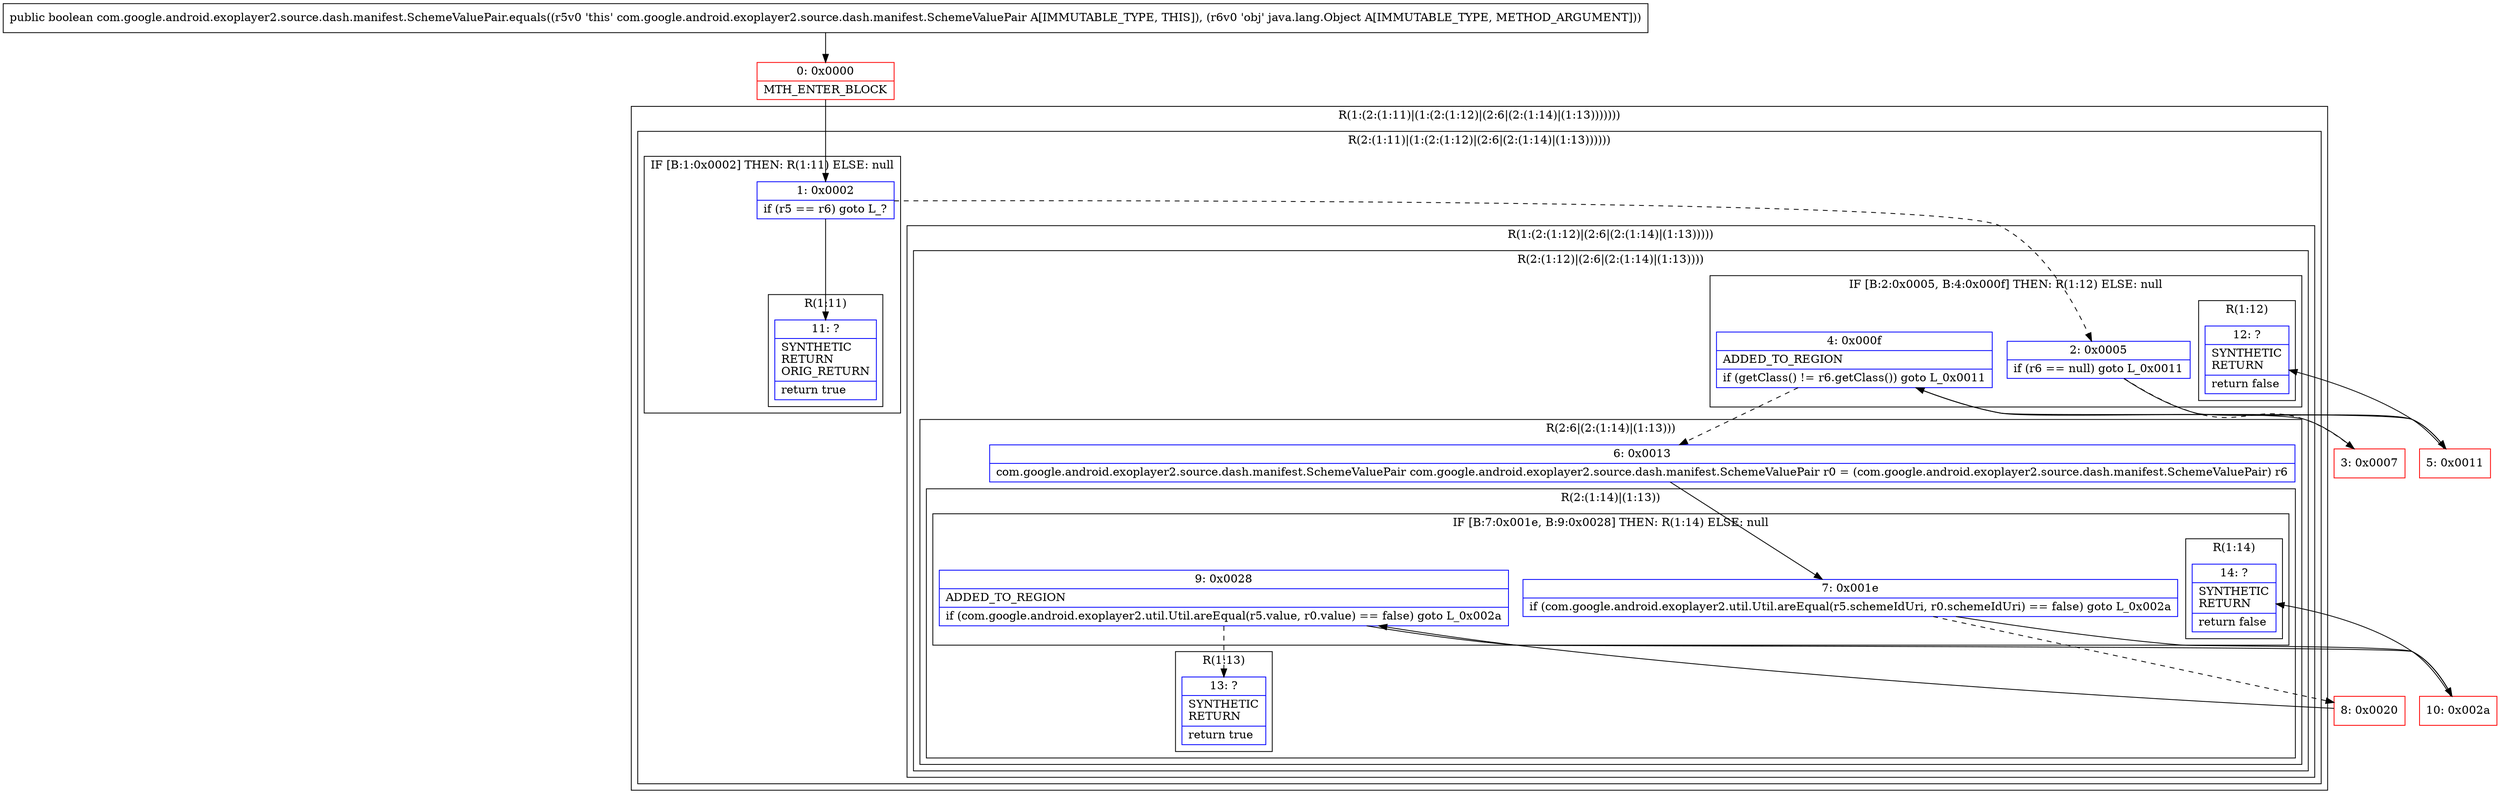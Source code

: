 digraph "CFG forcom.google.android.exoplayer2.source.dash.manifest.SchemeValuePair.equals(Ljava\/lang\/Object;)Z" {
subgraph cluster_Region_1523764250 {
label = "R(1:(2:(1:11)|(1:(2:(1:12)|(2:6|(2:(1:14)|(1:13)))))))";
node [shape=record,color=blue];
subgraph cluster_Region_1632859627 {
label = "R(2:(1:11)|(1:(2:(1:12)|(2:6|(2:(1:14)|(1:13))))))";
node [shape=record,color=blue];
subgraph cluster_IfRegion_9654060 {
label = "IF [B:1:0x0002] THEN: R(1:11) ELSE: null";
node [shape=record,color=blue];
Node_1 [shape=record,label="{1\:\ 0x0002|if (r5 == r6) goto L_?\l}"];
subgraph cluster_Region_194739348 {
label = "R(1:11)";
node [shape=record,color=blue];
Node_11 [shape=record,label="{11\:\ ?|SYNTHETIC\lRETURN\lORIG_RETURN\l|return true\l}"];
}
}
subgraph cluster_Region_1206240225 {
label = "R(1:(2:(1:12)|(2:6|(2:(1:14)|(1:13)))))";
node [shape=record,color=blue];
subgraph cluster_Region_1029905115 {
label = "R(2:(1:12)|(2:6|(2:(1:14)|(1:13))))";
node [shape=record,color=blue];
subgraph cluster_IfRegion_664000628 {
label = "IF [B:2:0x0005, B:4:0x000f] THEN: R(1:12) ELSE: null";
node [shape=record,color=blue];
Node_2 [shape=record,label="{2\:\ 0x0005|if (r6 == null) goto L_0x0011\l}"];
Node_4 [shape=record,label="{4\:\ 0x000f|ADDED_TO_REGION\l|if (getClass() != r6.getClass()) goto L_0x0011\l}"];
subgraph cluster_Region_2008842190 {
label = "R(1:12)";
node [shape=record,color=blue];
Node_12 [shape=record,label="{12\:\ ?|SYNTHETIC\lRETURN\l|return false\l}"];
}
}
subgraph cluster_Region_1879495831 {
label = "R(2:6|(2:(1:14)|(1:13)))";
node [shape=record,color=blue];
Node_6 [shape=record,label="{6\:\ 0x0013|com.google.android.exoplayer2.source.dash.manifest.SchemeValuePair com.google.android.exoplayer2.source.dash.manifest.SchemeValuePair r0 = (com.google.android.exoplayer2.source.dash.manifest.SchemeValuePair) r6\l}"];
subgraph cluster_Region_506413075 {
label = "R(2:(1:14)|(1:13))";
node [shape=record,color=blue];
subgraph cluster_IfRegion_1338109044 {
label = "IF [B:7:0x001e, B:9:0x0028] THEN: R(1:14) ELSE: null";
node [shape=record,color=blue];
Node_7 [shape=record,label="{7\:\ 0x001e|if (com.google.android.exoplayer2.util.Util.areEqual(r5.schemeIdUri, r0.schemeIdUri) == false) goto L_0x002a\l}"];
Node_9 [shape=record,label="{9\:\ 0x0028|ADDED_TO_REGION\l|if (com.google.android.exoplayer2.util.Util.areEqual(r5.value, r0.value) == false) goto L_0x002a\l}"];
subgraph cluster_Region_1002386639 {
label = "R(1:14)";
node [shape=record,color=blue];
Node_14 [shape=record,label="{14\:\ ?|SYNTHETIC\lRETURN\l|return false\l}"];
}
}
subgraph cluster_Region_39197620 {
label = "R(1:13)";
node [shape=record,color=blue];
Node_13 [shape=record,label="{13\:\ ?|SYNTHETIC\lRETURN\l|return true\l}"];
}
}
}
}
}
}
}
Node_0 [shape=record,color=red,label="{0\:\ 0x0000|MTH_ENTER_BLOCK\l}"];
Node_3 [shape=record,color=red,label="{3\:\ 0x0007}"];
Node_5 [shape=record,color=red,label="{5\:\ 0x0011}"];
Node_8 [shape=record,color=red,label="{8\:\ 0x0020}"];
Node_10 [shape=record,color=red,label="{10\:\ 0x002a}"];
MethodNode[shape=record,label="{public boolean com.google.android.exoplayer2.source.dash.manifest.SchemeValuePair.equals((r5v0 'this' com.google.android.exoplayer2.source.dash.manifest.SchemeValuePair A[IMMUTABLE_TYPE, THIS]), (r6v0 'obj' java.lang.Object A[IMMUTABLE_TYPE, METHOD_ARGUMENT])) }"];
MethodNode -> Node_0;
Node_1 -> Node_2[style=dashed];
Node_1 -> Node_11;
Node_2 -> Node_3[style=dashed];
Node_2 -> Node_5;
Node_4 -> Node_5;
Node_4 -> Node_6[style=dashed];
Node_6 -> Node_7;
Node_7 -> Node_8[style=dashed];
Node_7 -> Node_10;
Node_9 -> Node_10;
Node_9 -> Node_13[style=dashed];
Node_0 -> Node_1;
Node_3 -> Node_4;
Node_5 -> Node_12;
Node_8 -> Node_9;
Node_10 -> Node_14;
}


